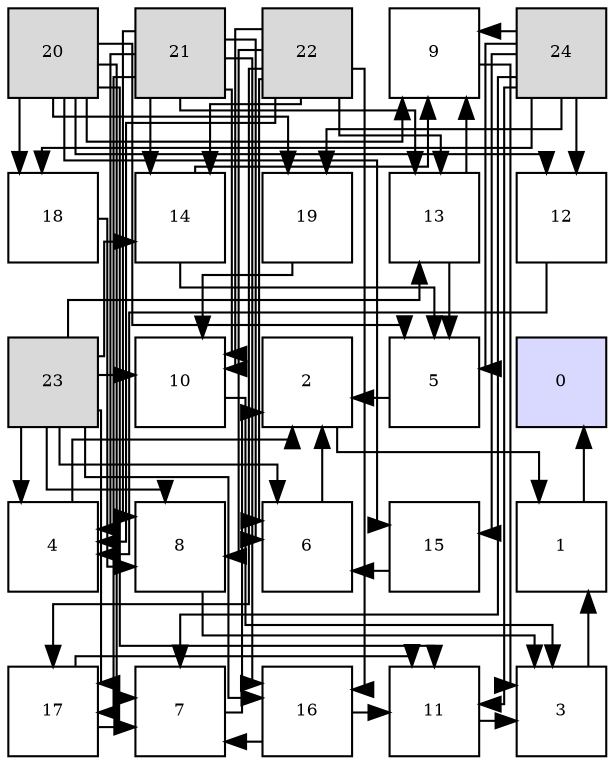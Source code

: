 digraph layout{
 rankdir=TB;
 splines=ortho;
 node [style=filled shape=square fixedsize=true width=0.6];
0[label="20", fontsize=8, fillcolor="#d9d9d9"];
1[label="21", fontsize=8, fillcolor="#d9d9d9"];
2[label="22", fontsize=8, fillcolor="#d9d9d9"];
3[label="9", fontsize=8, fillcolor="#ffffff"];
4[label="24", fontsize=8, fillcolor="#d9d9d9"];
5[label="18", fontsize=8, fillcolor="#ffffff"];
6[label="14", fontsize=8, fillcolor="#ffffff"];
7[label="19", fontsize=8, fillcolor="#ffffff"];
8[label="13", fontsize=8, fillcolor="#ffffff"];
9[label="12", fontsize=8, fillcolor="#ffffff"];
10[label="23", fontsize=8, fillcolor="#d9d9d9"];
11[label="10", fontsize=8, fillcolor="#ffffff"];
12[label="2", fontsize=8, fillcolor="#ffffff"];
13[label="5", fontsize=8, fillcolor="#ffffff"];
14[label="0", fontsize=8, fillcolor="#d9d9ff"];
15[label="4", fontsize=8, fillcolor="#ffffff"];
16[label="8", fontsize=8, fillcolor="#ffffff"];
17[label="6", fontsize=8, fillcolor="#ffffff"];
18[label="15", fontsize=8, fillcolor="#ffffff"];
19[label="1", fontsize=8, fillcolor="#ffffff"];
20[label="17", fontsize=8, fillcolor="#ffffff"];
21[label="7", fontsize=8, fillcolor="#ffffff"];
22[label="16", fontsize=8, fillcolor="#ffffff"];
23[label="11", fontsize=8, fillcolor="#ffffff"];
24[label="3", fontsize=8, fillcolor="#ffffff"];
edge [constraint=false, style=vis];19 -> 14;
12 -> 19;
24 -> 19;
15 -> 12;
13 -> 12;
17 -> 12;
21 -> 12;
16 -> 24;
3 -> 24;
11 -> 24;
23 -> 24;
9 -> 15;
1 -> 15;
2 -> 15;
10 -> 15;
8 -> 13;
6 -> 13;
0 -> 13;
4 -> 13;
18 -> 17;
1 -> 17;
2 -> 17;
10 -> 17;
22 -> 21;
20 -> 21;
0 -> 21;
4 -> 21;
5 -> 16;
1 -> 16;
2 -> 16;
10 -> 16;
8 -> 3;
6 -> 3;
0 -> 3;
4 -> 3;
7 -> 11;
1 -> 11;
2 -> 11;
10 -> 11;
22 -> 23;
20 -> 23;
0 -> 23;
4 -> 23;
0 -> 9;
4 -> 9;
1 -> 8;
2 -> 8;
10 -> 8;
1 -> 6;
2 -> 6;
10 -> 6;
0 -> 18;
4 -> 18;
1 -> 22;
2 -> 22;
10 -> 22;
1 -> 20;
2 -> 20;
10 -> 20;
0 -> 5;
4 -> 5;
0 -> 7;
4 -> 7;
edge [constraint=true, style=invis];
0 -> 5 -> 10 -> 15 -> 20;
1 -> 6 -> 11 -> 16 -> 21;
2 -> 7 -> 12 -> 17 -> 22;
3 -> 8 -> 13 -> 18 -> 23;
4 -> 9 -> 14 -> 19 -> 24;
rank = same {0 -> 1 -> 2 -> 3 -> 4};
rank = same {5 -> 6 -> 7 -> 8 -> 9};
rank = same {10 -> 11 -> 12 -> 13 -> 14};
rank = same {15 -> 16 -> 17 -> 18 -> 19};
rank = same {20 -> 21 -> 22 -> 23 -> 24};
}